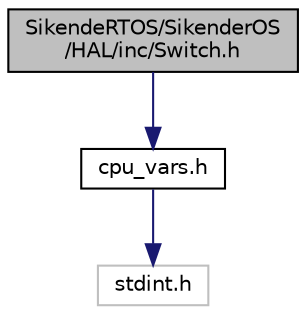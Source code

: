 digraph "SikendeRTOS/SikenderOS/HAL/inc/Switch.h"
{
 // LATEX_PDF_SIZE
  edge [fontname="Helvetica",fontsize="10",labelfontname="Helvetica",labelfontsize="10"];
  node [fontname="Helvetica",fontsize="10",shape=record];
  Node1 [label="SikendeRTOS/SikenderOS\l/HAL/inc/Switch.h",height=0.2,width=0.4,color="black", fillcolor="grey75", style="filled", fontcolor="black",tooltip=" "];
  Node1 -> Node2 [color="midnightblue",fontsize="10",style="solid",fontname="Helvetica"];
  Node2 [label="cpu_vars.h",height=0.2,width=0.4,color="black", fillcolor="white", style="filled",URL="$_h_a_l_2inc_2cpu__vars_8h.html",tooltip="Contains CPU/Compilter variables."];
  Node2 -> Node3 [color="midnightblue",fontsize="10",style="solid",fontname="Helvetica"];
  Node3 [label="stdint.h",height=0.2,width=0.4,color="grey75", fillcolor="white", style="filled",tooltip=" "];
}
